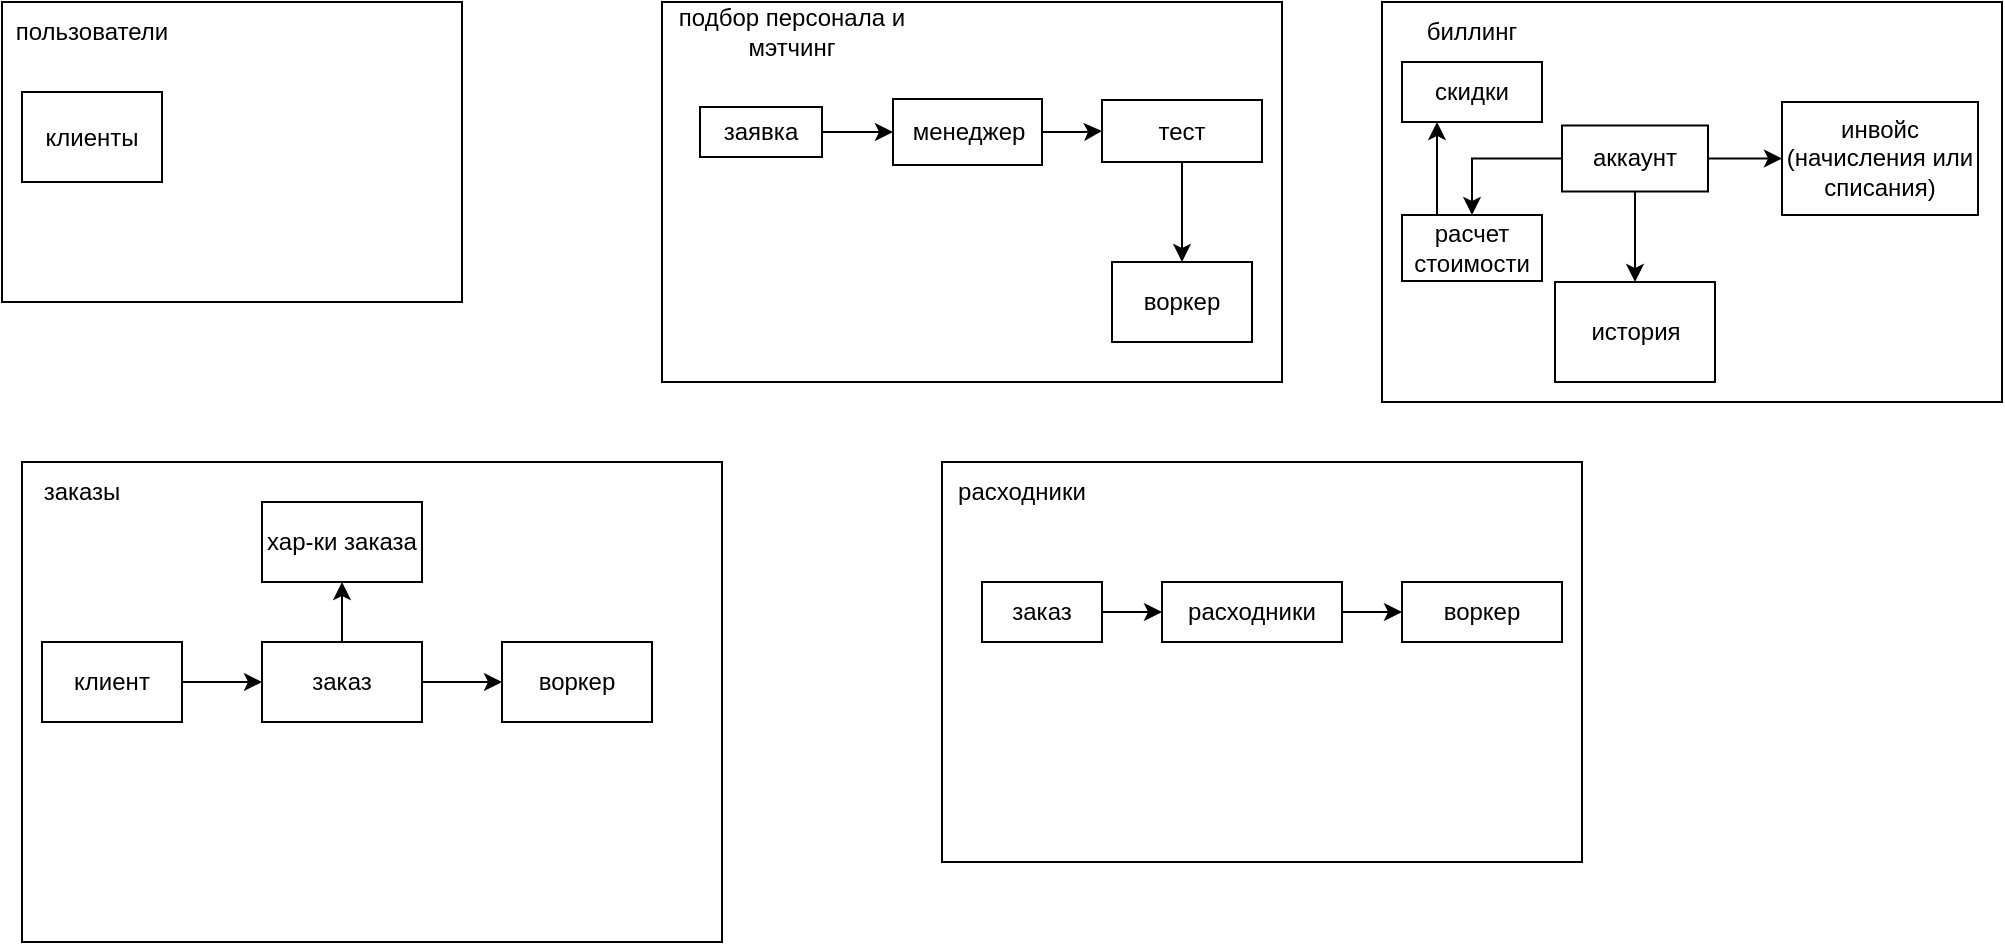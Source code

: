 <mxfile version="26.0.6">
  <diagram name="Page-1" id="OR364Tyj3KDZf561BvN1">
    <mxGraphModel dx="976" dy="684" grid="1" gridSize="10" guides="1" tooltips="1" connect="1" arrows="1" fold="1" page="1" pageScale="1" pageWidth="827" pageHeight="1169" math="0" shadow="0">
      <root>
        <mxCell id="0" />
        <mxCell id="1" parent="0" />
        <mxCell id="v6L46Jv7FaBKx4c6yFTY-1" value="" style="rounded=0;whiteSpace=wrap;html=1;" vertex="1" parent="1">
          <mxGeometry x="30" y="40" width="230" height="150" as="geometry" />
        </mxCell>
        <mxCell id="v6L46Jv7FaBKx4c6yFTY-2" value="" style="rounded=0;whiteSpace=wrap;html=1;" vertex="1" parent="1">
          <mxGeometry x="360" y="40" width="310" height="190" as="geometry" />
        </mxCell>
        <mxCell id="v6L46Jv7FaBKx4c6yFTY-3" value="" style="rounded=0;whiteSpace=wrap;html=1;" vertex="1" parent="1">
          <mxGeometry x="720" y="40" width="310" height="200" as="geometry" />
        </mxCell>
        <mxCell id="v6L46Jv7FaBKx4c6yFTY-4" value="" style="rounded=0;whiteSpace=wrap;html=1;" vertex="1" parent="1">
          <mxGeometry x="40" y="270" width="350" height="240" as="geometry" />
        </mxCell>
        <mxCell id="v6L46Jv7FaBKx4c6yFTY-5" value="" style="rounded=0;whiteSpace=wrap;html=1;" vertex="1" parent="1">
          <mxGeometry x="500" y="270" width="320" height="200" as="geometry" />
        </mxCell>
        <mxCell id="v6L46Jv7FaBKx4c6yFTY-6" value="пользователи" style="text;html=1;align=center;verticalAlign=middle;whiteSpace=wrap;rounded=0;" vertex="1" parent="1">
          <mxGeometry x="30" y="40" width="90" height="30" as="geometry" />
        </mxCell>
        <mxCell id="v6L46Jv7FaBKx4c6yFTY-7" value="подбор персонала и мэтчинг" style="text;html=1;align=center;verticalAlign=middle;whiteSpace=wrap;rounded=0;" vertex="1" parent="1">
          <mxGeometry x="360" y="40" width="130" height="30" as="geometry" />
        </mxCell>
        <mxCell id="v6L46Jv7FaBKx4c6yFTY-8" value="заказы" style="text;html=1;align=center;verticalAlign=middle;whiteSpace=wrap;rounded=0;" vertex="1" parent="1">
          <mxGeometry x="40" y="270" width="60" height="30" as="geometry" />
        </mxCell>
        <mxCell id="v6L46Jv7FaBKx4c6yFTY-9" value="расходники" style="text;html=1;align=center;verticalAlign=middle;whiteSpace=wrap;rounded=0;" vertex="1" parent="1">
          <mxGeometry x="500" y="270" width="80" height="30" as="geometry" />
        </mxCell>
        <mxCell id="v6L46Jv7FaBKx4c6yFTY-10" value="биллинг" style="text;html=1;align=center;verticalAlign=middle;whiteSpace=wrap;rounded=0;" vertex="1" parent="1">
          <mxGeometry x="720" y="40" width="90" height="30" as="geometry" />
        </mxCell>
        <mxCell id="v6L46Jv7FaBKx4c6yFTY-11" value="клиенты" style="rounded=0;whiteSpace=wrap;html=1;" vertex="1" parent="1">
          <mxGeometry x="40" y="85" width="70" height="45" as="geometry" />
        </mxCell>
        <mxCell id="v6L46Jv7FaBKx4c6yFTY-17" style="edgeStyle=orthogonalEdgeStyle;rounded=0;orthogonalLoop=1;jettySize=auto;html=1;entryX=0;entryY=0.5;entryDx=0;entryDy=0;" edge="1" parent="1" source="v6L46Jv7FaBKx4c6yFTY-12" target="v6L46Jv7FaBKx4c6yFTY-15">
          <mxGeometry relative="1" as="geometry" />
        </mxCell>
        <mxCell id="v6L46Jv7FaBKx4c6yFTY-18" value="" style="edgeStyle=orthogonalEdgeStyle;rounded=0;orthogonalLoop=1;jettySize=auto;html=1;" edge="1" parent="1" source="v6L46Jv7FaBKx4c6yFTY-12" target="v6L46Jv7FaBKx4c6yFTY-13">
          <mxGeometry relative="1" as="geometry" />
        </mxCell>
        <mxCell id="v6L46Jv7FaBKx4c6yFTY-12" value="заказ" style="rounded=0;whiteSpace=wrap;html=1;" vertex="1" parent="1">
          <mxGeometry x="160" y="360" width="80" height="40" as="geometry" />
        </mxCell>
        <mxCell id="v6L46Jv7FaBKx4c6yFTY-13" value="хар-ки заказа" style="rounded=0;whiteSpace=wrap;html=1;" vertex="1" parent="1">
          <mxGeometry x="160" y="290" width="80" height="40" as="geometry" />
        </mxCell>
        <mxCell id="v6L46Jv7FaBKx4c6yFTY-16" style="edgeStyle=orthogonalEdgeStyle;rounded=0;orthogonalLoop=1;jettySize=auto;html=1;entryX=0;entryY=0.5;entryDx=0;entryDy=0;" edge="1" parent="1" source="v6L46Jv7FaBKx4c6yFTY-14" target="v6L46Jv7FaBKx4c6yFTY-12">
          <mxGeometry relative="1" as="geometry" />
        </mxCell>
        <mxCell id="v6L46Jv7FaBKx4c6yFTY-14" value="клиент" style="rounded=0;whiteSpace=wrap;html=1;" vertex="1" parent="1">
          <mxGeometry x="50" y="360" width="70" height="40" as="geometry" />
        </mxCell>
        <mxCell id="v6L46Jv7FaBKx4c6yFTY-15" value="воркер" style="rounded=0;whiteSpace=wrap;html=1;" vertex="1" parent="1">
          <mxGeometry x="280" y="360" width="75" height="40" as="geometry" />
        </mxCell>
        <mxCell id="v6L46Jv7FaBKx4c6yFTY-21" style="edgeStyle=orthogonalEdgeStyle;rounded=0;orthogonalLoop=1;jettySize=auto;html=1;entryX=0;entryY=0.5;entryDx=0;entryDy=0;" edge="1" parent="1" source="v6L46Jv7FaBKx4c6yFTY-19" target="v6L46Jv7FaBKx4c6yFTY-20">
          <mxGeometry relative="1" as="geometry" />
        </mxCell>
        <mxCell id="v6L46Jv7FaBKx4c6yFTY-19" value="заявка" style="rounded=0;whiteSpace=wrap;html=1;" vertex="1" parent="1">
          <mxGeometry x="379" y="92.5" width="61" height="25" as="geometry" />
        </mxCell>
        <mxCell id="v6L46Jv7FaBKx4c6yFTY-23" style="edgeStyle=orthogonalEdgeStyle;rounded=0;orthogonalLoop=1;jettySize=auto;html=1;entryX=0;entryY=0.5;entryDx=0;entryDy=0;" edge="1" parent="1" source="v6L46Jv7FaBKx4c6yFTY-20" target="v6L46Jv7FaBKx4c6yFTY-22">
          <mxGeometry relative="1" as="geometry" />
        </mxCell>
        <mxCell id="v6L46Jv7FaBKx4c6yFTY-20" value="менеджер" style="rounded=0;whiteSpace=wrap;html=1;" vertex="1" parent="1">
          <mxGeometry x="475.5" y="88.5" width="74.5" height="33" as="geometry" />
        </mxCell>
        <mxCell id="v6L46Jv7FaBKx4c6yFTY-25" style="edgeStyle=orthogonalEdgeStyle;rounded=0;orthogonalLoop=1;jettySize=auto;html=1;entryX=0.5;entryY=0;entryDx=0;entryDy=0;" edge="1" parent="1" source="v6L46Jv7FaBKx4c6yFTY-22" target="v6L46Jv7FaBKx4c6yFTY-24">
          <mxGeometry relative="1" as="geometry" />
        </mxCell>
        <mxCell id="v6L46Jv7FaBKx4c6yFTY-22" value="тест" style="rounded=0;whiteSpace=wrap;html=1;" vertex="1" parent="1">
          <mxGeometry x="580" y="89" width="80" height="31" as="geometry" />
        </mxCell>
        <mxCell id="v6L46Jv7FaBKx4c6yFTY-24" value="воркер" style="rounded=0;whiteSpace=wrap;html=1;" vertex="1" parent="1">
          <mxGeometry x="585" y="170" width="70" height="40" as="geometry" />
        </mxCell>
        <mxCell id="v6L46Jv7FaBKx4c6yFTY-35" value="" style="rounded=0;orthogonalLoop=1;jettySize=auto;html=1;sourcePerimeterSpacing=0;" edge="1" parent="1" source="v6L46Jv7FaBKx4c6yFTY-26" target="v6L46Jv7FaBKx4c6yFTY-31">
          <mxGeometry relative="1" as="geometry" />
        </mxCell>
        <mxCell id="v6L46Jv7FaBKx4c6yFTY-38" value="" style="edgeStyle=orthogonalEdgeStyle;rounded=0;orthogonalLoop=1;jettySize=auto;html=1;" edge="1" parent="1" source="v6L46Jv7FaBKx4c6yFTY-26" target="v6L46Jv7FaBKx4c6yFTY-36">
          <mxGeometry relative="1" as="geometry" />
        </mxCell>
        <mxCell id="v6L46Jv7FaBKx4c6yFTY-42" style="edgeStyle=orthogonalEdgeStyle;rounded=0;orthogonalLoop=1;jettySize=auto;html=1;entryX=0.5;entryY=0;entryDx=0;entryDy=0;" edge="1" parent="1" source="v6L46Jv7FaBKx4c6yFTY-26" target="v6L46Jv7FaBKx4c6yFTY-41">
          <mxGeometry relative="1" as="geometry" />
        </mxCell>
        <mxCell id="v6L46Jv7FaBKx4c6yFTY-26" value="аккаунт" style="rounded=0;whiteSpace=wrap;html=1;" vertex="1" parent="1">
          <mxGeometry x="810" y="101.75" width="73" height="33" as="geometry" />
        </mxCell>
        <mxCell id="v6L46Jv7FaBKx4c6yFTY-31" value="инвойс (начисления или списания)" style="rounded=0;whiteSpace=wrap;html=1;" vertex="1" parent="1">
          <mxGeometry x="920" y="90" width="98" height="56.5" as="geometry" />
        </mxCell>
        <mxCell id="v6L46Jv7FaBKx4c6yFTY-36" value="история" style="rounded=0;whiteSpace=wrap;html=1;" vertex="1" parent="1">
          <mxGeometry x="806.5" y="180" width="80" height="50" as="geometry" />
        </mxCell>
        <mxCell id="v6L46Jv7FaBKx4c6yFTY-39" value="скидки" style="rounded=0;whiteSpace=wrap;html=1;" vertex="1" parent="1">
          <mxGeometry x="730" y="70" width="70" height="30" as="geometry" />
        </mxCell>
        <mxCell id="v6L46Jv7FaBKx4c6yFTY-43" style="edgeStyle=orthogonalEdgeStyle;rounded=0;orthogonalLoop=1;jettySize=auto;html=1;entryX=0.25;entryY=1;entryDx=0;entryDy=0;" edge="1" parent="1" source="v6L46Jv7FaBKx4c6yFTY-41" target="v6L46Jv7FaBKx4c6yFTY-39">
          <mxGeometry relative="1" as="geometry">
            <Array as="points">
              <mxPoint x="748" y="123" />
            </Array>
          </mxGeometry>
        </mxCell>
        <mxCell id="v6L46Jv7FaBKx4c6yFTY-41" value="расчет стоимости" style="rounded=0;whiteSpace=wrap;html=1;" vertex="1" parent="1">
          <mxGeometry x="730" y="146.5" width="70" height="33" as="geometry" />
        </mxCell>
        <mxCell id="v6L46Jv7FaBKx4c6yFTY-48" style="edgeStyle=orthogonalEdgeStyle;rounded=0;orthogonalLoop=1;jettySize=auto;html=1;entryX=0;entryY=0.5;entryDx=0;entryDy=0;" edge="1" parent="1" source="v6L46Jv7FaBKx4c6yFTY-45" target="v6L46Jv7FaBKx4c6yFTY-46">
          <mxGeometry relative="1" as="geometry" />
        </mxCell>
        <mxCell id="v6L46Jv7FaBKx4c6yFTY-45" value="заказ" style="rounded=0;whiteSpace=wrap;html=1;" vertex="1" parent="1">
          <mxGeometry x="520" y="330" width="60" height="30" as="geometry" />
        </mxCell>
        <mxCell id="v6L46Jv7FaBKx4c6yFTY-49" style="edgeStyle=orthogonalEdgeStyle;rounded=0;orthogonalLoop=1;jettySize=auto;html=1;entryX=0;entryY=0.5;entryDx=0;entryDy=0;" edge="1" parent="1" source="v6L46Jv7FaBKx4c6yFTY-46" target="v6L46Jv7FaBKx4c6yFTY-47">
          <mxGeometry relative="1" as="geometry" />
        </mxCell>
        <mxCell id="v6L46Jv7FaBKx4c6yFTY-46" value="расходники" style="rounded=0;whiteSpace=wrap;html=1;" vertex="1" parent="1">
          <mxGeometry x="610" y="330" width="90" height="30" as="geometry" />
        </mxCell>
        <mxCell id="v6L46Jv7FaBKx4c6yFTY-47" value="воркер" style="rounded=0;whiteSpace=wrap;html=1;" vertex="1" parent="1">
          <mxGeometry x="730" y="330" width="80" height="30" as="geometry" />
        </mxCell>
      </root>
    </mxGraphModel>
  </diagram>
</mxfile>
